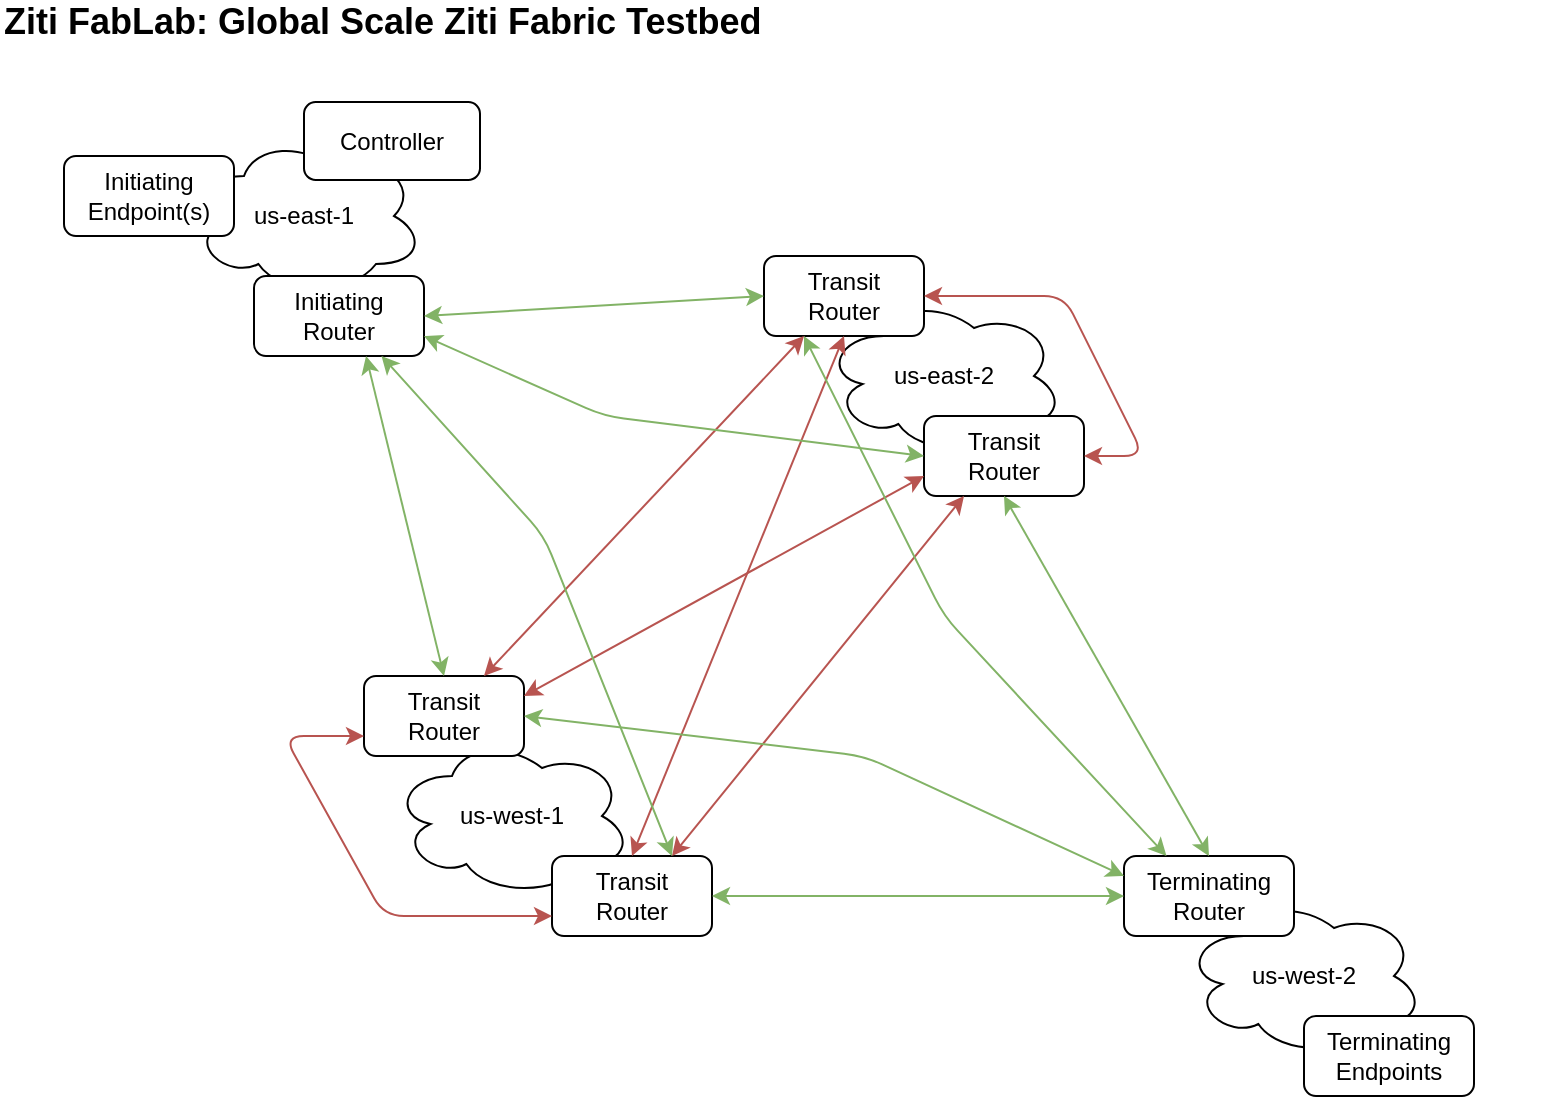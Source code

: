 <mxfile version="11.1.1" type="device"><diagram id="VHnptzO2WlH777YH1V_N" name="Page-1"><mxGraphModel dx="1102" dy="1002" grid="1" gridSize="10" guides="1" tooltips="1" connect="1" arrows="1" fold="1" page="1" pageScale="1" pageWidth="850" pageHeight="600" math="0" shadow="0"><root><mxCell id="0"/><mxCell id="1" parent="0"/><mxCell id="n_y--RSlHDUFZqA1g0Lv-1" value="us-east-1" style="ellipse;shape=cloud;whiteSpace=wrap;html=1;" vertex="1" parent="1"><mxGeometry x="132" y="87" width="120" height="80" as="geometry"/></mxCell><mxCell id="n_y--RSlHDUFZqA1g0Lv-2" value="Controller" style="rounded=1;whiteSpace=wrap;html=1;" vertex="1" parent="1"><mxGeometry x="192" y="70" width="88" height="39" as="geometry"/></mxCell><mxCell id="n_y--RSlHDUFZqA1g0Lv-4" value="Initiating&lt;br&gt;Endpoint(s)" style="rounded=1;whiteSpace=wrap;html=1;" vertex="1" parent="1"><mxGeometry x="72" y="97" width="85" height="40" as="geometry"/></mxCell><mxCell id="n_y--RSlHDUFZqA1g0Lv-5" value="us-east-2" style="ellipse;shape=cloud;whiteSpace=wrap;html=1;" vertex="1" parent="1"><mxGeometry x="452" y="167" width="120" height="80" as="geometry"/></mxCell><mxCell id="n_y--RSlHDUFZqA1g0Lv-6" value="Transit&lt;br&gt;Router" style="rounded=1;whiteSpace=wrap;html=1;" vertex="1" parent="1"><mxGeometry x="502" y="227" width="80" height="40" as="geometry"/></mxCell><mxCell id="n_y--RSlHDUFZqA1g0Lv-7" value="Transit&lt;br&gt;Router" style="rounded=1;whiteSpace=wrap;html=1;" vertex="1" parent="1"><mxGeometry x="422" y="147" width="80" height="40" as="geometry"/></mxCell><mxCell id="n_y--RSlHDUFZqA1g0Lv-8" value="Initiating&lt;br&gt;Router" style="rounded=1;whiteSpace=wrap;html=1;" vertex="1" parent="1"><mxGeometry x="167" y="157" width="85" height="40" as="geometry"/></mxCell><mxCell id="n_y--RSlHDUFZqA1g0Lv-9" value="us-west-1" style="ellipse;shape=cloud;whiteSpace=wrap;html=1;" vertex="1" parent="1"><mxGeometry x="236" y="387" width="120" height="80" as="geometry"/></mxCell><mxCell id="n_y--RSlHDUFZqA1g0Lv-10" value="Transit&lt;br&gt;Router" style="rounded=1;whiteSpace=wrap;html=1;" vertex="1" parent="1"><mxGeometry x="222" y="357" width="80" height="40" as="geometry"/></mxCell><mxCell id="n_y--RSlHDUFZqA1g0Lv-11" value="Transit&lt;br&gt;Router" style="rounded=1;whiteSpace=wrap;html=1;" vertex="1" parent="1"><mxGeometry x="316" y="447" width="80" height="40" as="geometry"/></mxCell><mxCell id="n_y--RSlHDUFZqA1g0Lv-12" value="us-west-2" style="ellipse;shape=cloud;whiteSpace=wrap;html=1;" vertex="1" parent="1"><mxGeometry x="632" y="467" width="120" height="80" as="geometry"/></mxCell><mxCell id="n_y--RSlHDUFZqA1g0Lv-13" value="Terminating&lt;br&gt;Router" style="rounded=1;whiteSpace=wrap;html=1;" vertex="1" parent="1"><mxGeometry x="602" y="447" width="85" height="40" as="geometry"/></mxCell><mxCell id="n_y--RSlHDUFZqA1g0Lv-14" value="Terminating Endpoints" style="rounded=1;whiteSpace=wrap;html=1;" vertex="1" parent="1"><mxGeometry x="692" y="527" width="85" height="40" as="geometry"/></mxCell><mxCell id="n_y--RSlHDUFZqA1g0Lv-15" value="" style="endArrow=classic;startArrow=classic;html=1;entryX=0.659;entryY=1;entryDx=0;entryDy=0;entryPerimeter=0;exitX=0.5;exitY=0;exitDx=0;exitDy=0;fillColor=#d5e8d4;strokeColor=#82b366;" edge="1" parent="1" source="n_y--RSlHDUFZqA1g0Lv-10" target="n_y--RSlHDUFZqA1g0Lv-8"><mxGeometry width="50" height="50" relative="1" as="geometry"><mxPoint x="192" y="327" as="sourcePoint"/><mxPoint x="242" y="277" as="targetPoint"/></mxGeometry></mxCell><mxCell id="n_y--RSlHDUFZqA1g0Lv-16" value="" style="endArrow=classic;startArrow=classic;html=1;entryX=1;entryY=0.5;entryDx=0;entryDy=0;exitX=0;exitY=0.5;exitDx=0;exitDy=0;fillColor=#d5e8d4;strokeColor=#82b366;" edge="1" parent="1" source="n_y--RSlHDUFZqA1g0Lv-7" target="n_y--RSlHDUFZqA1g0Lv-8"><mxGeometry width="50" height="50" relative="1" as="geometry"><mxPoint x="302" y="337" as="sourcePoint"/><mxPoint x="352" y="287" as="targetPoint"/></mxGeometry></mxCell><mxCell id="n_y--RSlHDUFZqA1g0Lv-17" value="" style="endArrow=classic;startArrow=classic;html=1;entryX=0.25;entryY=1;entryDx=0;entryDy=0;exitX=0.75;exitY=0;exitDx=0;exitDy=0;fillColor=#f8cecc;strokeColor=#b85450;" edge="1" parent="1" source="n_y--RSlHDUFZqA1g0Lv-10" target="n_y--RSlHDUFZqA1g0Lv-7"><mxGeometry width="50" height="50" relative="1" as="geometry"><mxPoint x="332" y="317" as="sourcePoint"/><mxPoint x="382" y="267" as="targetPoint"/></mxGeometry></mxCell><mxCell id="n_y--RSlHDUFZqA1g0Lv-18" value="" style="endArrow=classic;startArrow=classic;html=1;entryX=0.5;entryY=1;entryDx=0;entryDy=0;exitX=0.5;exitY=0;exitDx=0;exitDy=0;fillColor=#f8cecc;strokeColor=#b85450;" edge="1" parent="1" source="n_y--RSlHDUFZqA1g0Lv-11" target="n_y--RSlHDUFZqA1g0Lv-7"><mxGeometry width="50" height="50" relative="1" as="geometry"><mxPoint x="422" y="397" as="sourcePoint"/><mxPoint x="472" y="347" as="targetPoint"/></mxGeometry></mxCell><mxCell id="n_y--RSlHDUFZqA1g0Lv-19" value="" style="endArrow=classic;startArrow=classic;html=1;entryX=0;entryY=0.75;entryDx=0;entryDy=0;exitX=1;exitY=0.25;exitDx=0;exitDy=0;fillColor=#f8cecc;strokeColor=#b85450;" edge="1" parent="1" source="n_y--RSlHDUFZqA1g0Lv-10" target="n_y--RSlHDUFZqA1g0Lv-6"><mxGeometry width="50" height="50" relative="1" as="geometry"><mxPoint x="522" y="397" as="sourcePoint"/><mxPoint x="572" y="347" as="targetPoint"/></mxGeometry></mxCell><mxCell id="n_y--RSlHDUFZqA1g0Lv-20" value="" style="endArrow=classic;startArrow=classic;html=1;entryX=0.25;entryY=1;entryDx=0;entryDy=0;exitX=0.75;exitY=0;exitDx=0;exitDy=0;fillColor=#f8cecc;strokeColor=#b85450;" edge="1" parent="1" source="n_y--RSlHDUFZqA1g0Lv-11" target="n_y--RSlHDUFZqA1g0Lv-6"><mxGeometry width="50" height="50" relative="1" as="geometry"><mxPoint x="622" y="417" as="sourcePoint"/><mxPoint x="672" y="367" as="targetPoint"/></mxGeometry></mxCell><mxCell id="n_y--RSlHDUFZqA1g0Lv-22" value="" style="endArrow=classic;startArrow=classic;html=1;entryX=0;entryY=0.75;entryDx=0;entryDy=0;exitX=0;exitY=0.75;exitDx=0;exitDy=0;fillColor=#f8cecc;strokeColor=#b85450;" edge="1" parent="1" source="n_y--RSlHDUFZqA1g0Lv-11" target="n_y--RSlHDUFZqA1g0Lv-10"><mxGeometry width="50" height="50" relative="1" as="geometry"><mxPoint x="102" y="487" as="sourcePoint"/><mxPoint x="152" y="437" as="targetPoint"/><Array as="points"><mxPoint x="232" y="477"/><mxPoint x="182" y="387"/></Array></mxGeometry></mxCell><mxCell id="n_y--RSlHDUFZqA1g0Lv-23" value="" style="endArrow=classic;startArrow=classic;html=1;entryX=1;entryY=0.5;entryDx=0;entryDy=0;exitX=1;exitY=0.5;exitDx=0;exitDy=0;fillColor=#f8cecc;strokeColor=#b85450;" edge="1" parent="1" source="n_y--RSlHDUFZqA1g0Lv-6" target="n_y--RSlHDUFZqA1g0Lv-7"><mxGeometry width="50" height="50" relative="1" as="geometry"><mxPoint x="662" y="187" as="sourcePoint"/><mxPoint x="712" y="137" as="targetPoint"/><Array as="points"><mxPoint x="612" y="247"/><mxPoint x="572" y="167"/></Array></mxGeometry></mxCell><mxCell id="n_y--RSlHDUFZqA1g0Lv-24" value="" style="endArrow=classic;startArrow=classic;html=1;entryX=0.5;entryY=1;entryDx=0;entryDy=0;exitX=0.5;exitY=0;exitDx=0;exitDy=0;fillColor=#d5e8d4;strokeColor=#82b366;" edge="1" parent="1" source="n_y--RSlHDUFZqA1g0Lv-13" target="n_y--RSlHDUFZqA1g0Lv-6"><mxGeometry width="50" height="50" relative="1" as="geometry"><mxPoint x="492" y="447" as="sourcePoint"/><mxPoint x="542" y="397" as="targetPoint"/></mxGeometry></mxCell><mxCell id="n_y--RSlHDUFZqA1g0Lv-25" value="" style="endArrow=classic;startArrow=classic;html=1;exitX=1;exitY=0.75;exitDx=0;exitDy=0;entryX=0;entryY=0.5;entryDx=0;entryDy=0;fillColor=#d5e8d4;strokeColor=#82b366;" edge="1" parent="1" source="n_y--RSlHDUFZqA1g0Lv-8" target="n_y--RSlHDUFZqA1g0Lv-6"><mxGeometry width="50" height="50" relative="1" as="geometry"><mxPoint x="292" y="277" as="sourcePoint"/><mxPoint x="342" y="227" as="targetPoint"/><Array as="points"><mxPoint x="342" y="227"/></Array></mxGeometry></mxCell><mxCell id="n_y--RSlHDUFZqA1g0Lv-26" value="" style="endArrow=classic;startArrow=classic;html=1;entryX=0.75;entryY=1;entryDx=0;entryDy=0;exitX=0.75;exitY=0;exitDx=0;exitDy=0;fillColor=#d5e8d4;strokeColor=#82b366;" edge="1" parent="1" source="n_y--RSlHDUFZqA1g0Lv-11" target="n_y--RSlHDUFZqA1g0Lv-8"><mxGeometry width="50" height="50" relative="1" as="geometry"><mxPoint x="152" y="317" as="sourcePoint"/><mxPoint x="202" y="267" as="targetPoint"/><Array as="points"><mxPoint x="312" y="287"/></Array></mxGeometry></mxCell><mxCell id="n_y--RSlHDUFZqA1g0Lv-27" value="" style="endArrow=classic;startArrow=classic;html=1;entryX=1;entryY=0.5;entryDx=0;entryDy=0;exitX=0;exitY=0.5;exitDx=0;exitDy=0;fillColor=#d5e8d4;strokeColor=#82b366;" edge="1" parent="1" source="n_y--RSlHDUFZqA1g0Lv-13" target="n_y--RSlHDUFZqA1g0Lv-11"><mxGeometry width="50" height="50" relative="1" as="geometry"><mxPoint x="502" y="617" as="sourcePoint"/><mxPoint x="552" y="567" as="targetPoint"/></mxGeometry></mxCell><mxCell id="n_y--RSlHDUFZqA1g0Lv-28" value="" style="endArrow=classic;startArrow=classic;html=1;entryX=0;entryY=0.25;entryDx=0;entryDy=0;exitX=1;exitY=0.5;exitDx=0;exitDy=0;fillColor=#d5e8d4;strokeColor=#82b366;" edge="1" parent="1" source="n_y--RSlHDUFZqA1g0Lv-10" target="n_y--RSlHDUFZqA1g0Lv-13"><mxGeometry width="50" height="50" relative="1" as="geometry"><mxPoint x="512" y="467" as="sourcePoint"/><mxPoint x="562" y="417" as="targetPoint"/><Array as="points"><mxPoint x="472" y="397"/></Array></mxGeometry></mxCell><mxCell id="n_y--RSlHDUFZqA1g0Lv-29" value="" style="endArrow=classic;startArrow=classic;html=1;entryX=0.25;entryY=1;entryDx=0;entryDy=0;exitX=0.25;exitY=0;exitDx=0;exitDy=0;fillColor=#d5e8d4;strokeColor=#82b366;" edge="1" parent="1" source="n_y--RSlHDUFZqA1g0Lv-13" target="n_y--RSlHDUFZqA1g0Lv-7"><mxGeometry width="50" height="50" relative="1" as="geometry"><mxPoint x="512" y="687" as="sourcePoint"/><mxPoint x="562" y="637" as="targetPoint"/><Array as="points"><mxPoint x="512" y="327"/></Array></mxGeometry></mxCell><mxCell id="n_y--RSlHDUFZqA1g0Lv-30" value="Ziti FabLab: Global Scale Ziti Fabric Testbed" style="text;html=1;strokeColor=none;fillColor=none;align=left;verticalAlign=middle;whiteSpace=wrap;rounded=0;fontSize=18;fontStyle=1" vertex="1" parent="1"><mxGeometry x="40" y="20" width="770" height="20" as="geometry"/></mxCell></root></mxGraphModel></diagram></mxfile>